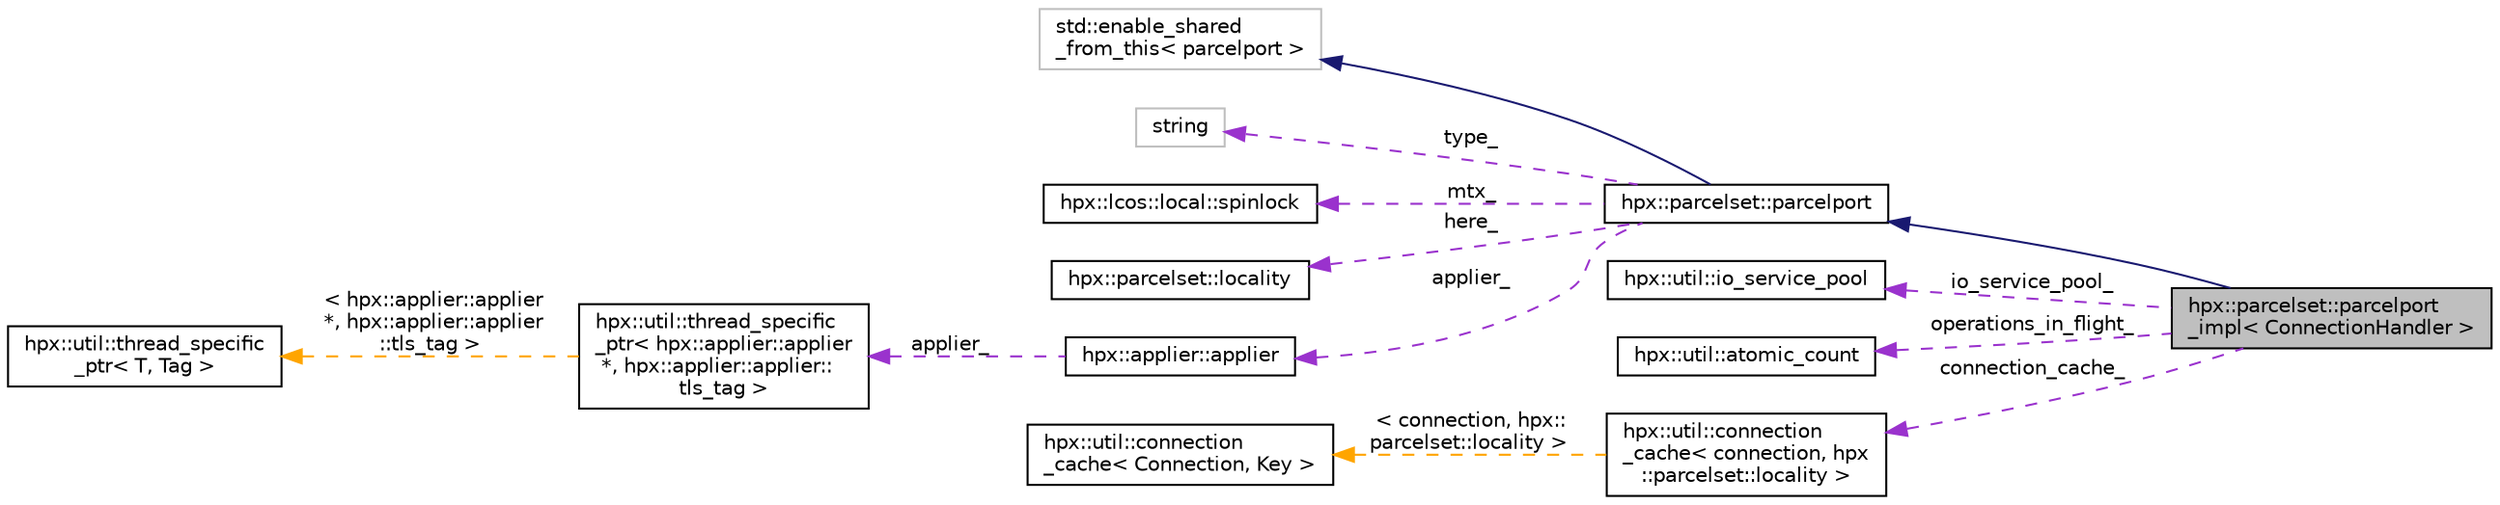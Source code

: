 digraph "hpx::parcelset::parcelport_impl&lt; ConnectionHandler &gt;"
{
  edge [fontname="Helvetica",fontsize="10",labelfontname="Helvetica",labelfontsize="10"];
  node [fontname="Helvetica",fontsize="10",shape=record];
  rankdir="LR";
  Node5 [label="hpx::parcelset::parcelport\l_impl\< ConnectionHandler \>",height=0.2,width=0.4,color="black", fillcolor="grey75", style="filled", fontcolor="black"];
  Node6 -> Node5 [dir="back",color="midnightblue",fontsize="10",style="solid",fontname="Helvetica"];
  Node6 [label="hpx::parcelset::parcelport",height=0.2,width=0.4,color="black", fillcolor="white", style="filled",URL="$d9/d67/classhpx_1_1parcelset_1_1parcelport.html"];
  Node7 -> Node6 [dir="back",color="midnightblue",fontsize="10",style="solid",fontname="Helvetica"];
  Node7 [label="std::enable_shared\l_from_this\< parcelport \>",height=0.2,width=0.4,color="grey75", fillcolor="white", style="filled"];
  Node8 -> Node6 [dir="back",color="darkorchid3",fontsize="10",style="dashed",label=" type_" ,fontname="Helvetica"];
  Node8 [label="string",height=0.2,width=0.4,color="grey75", fillcolor="white", style="filled"];
  Node9 -> Node6 [dir="back",color="darkorchid3",fontsize="10",style="dashed",label=" mtx_" ,fontname="Helvetica"];
  Node9 [label="hpx::lcos::local::spinlock",height=0.2,width=0.4,color="black", fillcolor="white", style="filled",URL="$da/dbc/structhpx_1_1lcos_1_1local_1_1spinlock.html",tooltip="boost::mutex-compatible spinlock class "];
  Node10 -> Node6 [dir="back",color="darkorchid3",fontsize="10",style="dashed",label=" here_" ,fontname="Helvetica"];
  Node10 [label="hpx::parcelset::locality",height=0.2,width=0.4,color="black", fillcolor="white", style="filled",URL="$d7/d8f/classhpx_1_1parcelset_1_1locality.html"];
  Node11 -> Node6 [dir="back",color="darkorchid3",fontsize="10",style="dashed",label=" applier_" ,fontname="Helvetica"];
  Node11 [label="hpx::applier::applier",height=0.2,width=0.4,color="black", fillcolor="white", style="filled",URL="$da/dcb/classhpx_1_1applier_1_1applier.html"];
  Node12 -> Node11 [dir="back",color="darkorchid3",fontsize="10",style="dashed",label=" applier_" ,fontname="Helvetica"];
  Node12 [label="hpx::util::thread_specific\l_ptr\< hpx::applier::applier\l *, hpx::applier::applier::\ltls_tag \>",height=0.2,width=0.4,color="black", fillcolor="white", style="filled",URL="$d4/d4c/structhpx_1_1util_1_1thread__specific__ptr.html"];
  Node13 -> Node12 [dir="back",color="orange",fontsize="10",style="dashed",label=" \< hpx::applier::applier\l *, hpx::applier::applier\l::tls_tag \>" ,fontname="Helvetica"];
  Node13 [label="hpx::util::thread_specific\l_ptr\< T, Tag \>",height=0.2,width=0.4,color="black", fillcolor="white", style="filled",URL="$d4/d4c/structhpx_1_1util_1_1thread__specific__ptr.html"];
  Node14 -> Node5 [dir="back",color="darkorchid3",fontsize="10",style="dashed",label=" io_service_pool_" ,fontname="Helvetica"];
  Node14 [label="hpx::util::io_service_pool",height=0.2,width=0.4,color="black", fillcolor="white", style="filled",URL="$db/d19/classhpx_1_1util_1_1io__service__pool.html",tooltip="A pool of io_service objects. "];
  Node15 -> Node5 [dir="back",color="darkorchid3",fontsize="10",style="dashed",label=" operations_in_flight_" ,fontname="Helvetica"];
  Node15 [label="hpx::util::atomic_count",height=0.2,width=0.4,color="black", fillcolor="white", style="filled",URL="$dc/d59/classhpx_1_1util_1_1atomic__count.html"];
  Node16 -> Node5 [dir="back",color="darkorchid3",fontsize="10",style="dashed",label=" connection_cache_" ,fontname="Helvetica"];
  Node16 [label="hpx::util::connection\l_cache\< connection, hpx\l::parcelset::locality \>",height=0.2,width=0.4,color="black", fillcolor="white", style="filled",URL="$d8/d5f/classhpx_1_1util_1_1connection__cache.html"];
  Node17 -> Node16 [dir="back",color="orange",fontsize="10",style="dashed",label=" \< connection, hpx::\lparcelset::locality \>" ,fontname="Helvetica"];
  Node17 [label="hpx::util::connection\l_cache\< Connection, Key \>",height=0.2,width=0.4,color="black", fillcolor="white", style="filled",URL="$d8/d5f/classhpx_1_1util_1_1connection__cache.html"];
}
